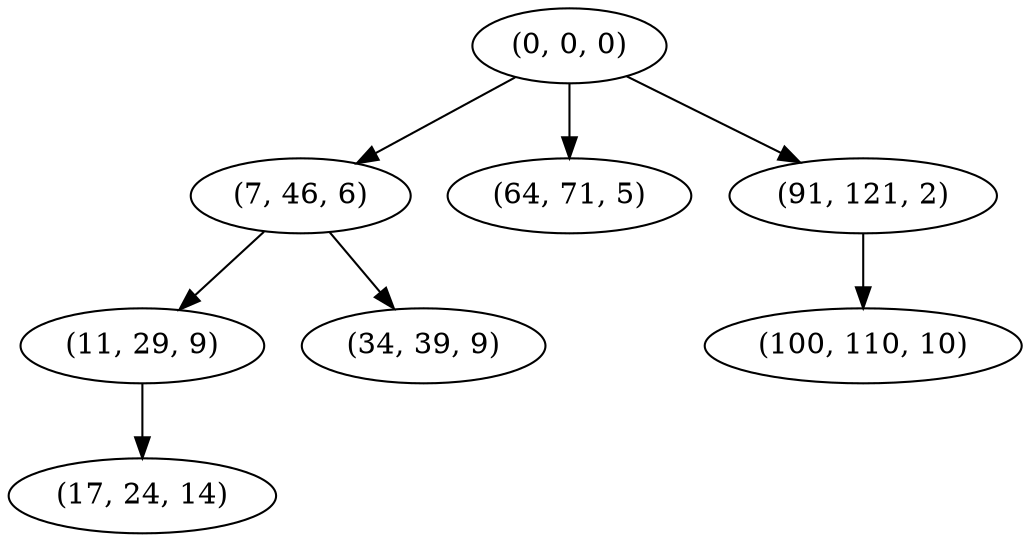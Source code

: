 digraph tree {
    "(0, 0, 0)";
    "(7, 46, 6)";
    "(11, 29, 9)";
    "(17, 24, 14)";
    "(34, 39, 9)";
    "(64, 71, 5)";
    "(91, 121, 2)";
    "(100, 110, 10)";
    "(0, 0, 0)" -> "(7, 46, 6)";
    "(0, 0, 0)" -> "(64, 71, 5)";
    "(0, 0, 0)" -> "(91, 121, 2)";
    "(7, 46, 6)" -> "(11, 29, 9)";
    "(7, 46, 6)" -> "(34, 39, 9)";
    "(11, 29, 9)" -> "(17, 24, 14)";
    "(91, 121, 2)" -> "(100, 110, 10)";
}
